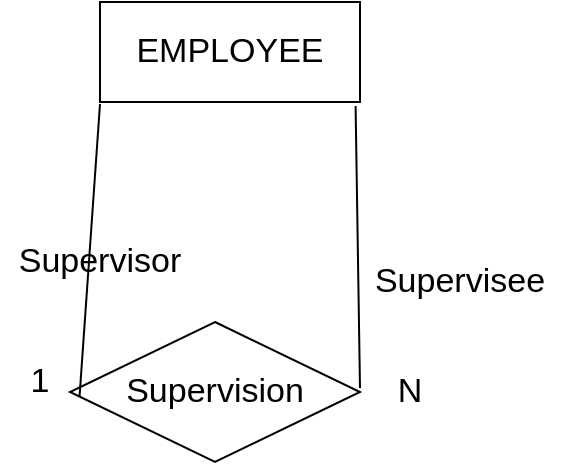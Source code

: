 <mxfile version="12.2.2" type="device" pages="1"><diagram name="Page-1" id="8378b5f6-a2b2-b727-a746-972ab9d02e00"><mxGraphModel dx="932" dy="591" grid="1" gridSize="10" guides="1" tooltips="1" connect="0" arrows="1" fold="1" page="1" pageScale="1.5" pageWidth="1169" pageHeight="827" background="#ffffff" math="0" shadow="0"><root><mxCell id="0"/><mxCell id="1" parent="0"/><mxCell id="5OoO6wQEEdEFlZRHZm8N-69" value="EMPLOYEE" style="rounded=0;whiteSpace=wrap;html=1;fontSize=17;" parent="1" vertex="1"><mxGeometry x="70" y="80" width="130" height="50" as="geometry"/></mxCell><mxCell id="5OoO6wQEEdEFlZRHZm8N-70" value="Supervision" style="rhombus;whiteSpace=wrap;html=1;fontSize=17;align=center;" parent="1" vertex="1"><mxGeometry x="55" y="240" width="145" height="70" as="geometry"/></mxCell><mxCell id="5OoO6wQEEdEFlZRHZm8N-73" value="" style="endArrow=none;html=1;fontSize=19;entryX=0.983;entryY=1.04;entryDx=0;entryDy=0;entryPerimeter=0;exitX=1;exitY=0.471;exitDx=0;exitDy=0;exitPerimeter=0;" parent="1" source="5OoO6wQEEdEFlZRHZm8N-70" target="5OoO6wQEEdEFlZRHZm8N-69" edge="1"><mxGeometry width="50" height="50" relative="1" as="geometry"><mxPoint x="214" y="293" as="sourcePoint"/><mxPoint x="254" y="40" as="targetPoint"/></mxGeometry></mxCell><mxCell id="TIs4W_C5sWVjOMTfjTRI-1" value="" style="endArrow=none;html=1;fontSize=19;exitX=0;exitY=1.02;exitDx=0;exitDy=0;exitPerimeter=0;entryX=0.033;entryY=0.529;entryDx=0;entryDy=0;entryPerimeter=0;" edge="1" parent="1" source="5OoO6wQEEdEFlZRHZm8N-69" target="5OoO6wQEEdEFlZRHZm8N-70"><mxGeometry width="50" height="50" relative="1" as="geometry"><mxPoint x="320" y="49" as="sourcePoint"/><mxPoint x="250" y="41" as="targetPoint"/></mxGeometry></mxCell><mxCell id="TIs4W_C5sWVjOMTfjTRI-12" value="Supervisee" style="text;html=1;strokeColor=none;fillColor=none;align=center;verticalAlign=middle;whiteSpace=wrap;rounded=0;fontSize=17;" vertex="1" parent="1"><mxGeometry x="200" y="210" width="100" height="20" as="geometry"/></mxCell><mxCell id="TIs4W_C5sWVjOMTfjTRI-13" value="Supervisor" style="text;html=1;strokeColor=none;fillColor=none;align=center;verticalAlign=middle;whiteSpace=wrap;rounded=0;fontSize=17;" vertex="1" parent="1"><mxGeometry x="20" y="200" width="100" height="20" as="geometry"/></mxCell><mxCell id="TIs4W_C5sWVjOMTfjTRI-14" value="1" style="text;html=1;strokeColor=none;fillColor=none;align=center;verticalAlign=middle;whiteSpace=wrap;rounded=0;fontSize=17;" vertex="1" parent="1"><mxGeometry x="20" y="260" width="40" height="20" as="geometry"/></mxCell><mxCell id="TIs4W_C5sWVjOMTfjTRI-15" value="N" style="text;html=1;strokeColor=none;fillColor=none;align=center;verticalAlign=middle;whiteSpace=wrap;rounded=0;fontSize=17;" vertex="1" parent="1"><mxGeometry x="210" y="265" width="30" height="20" as="geometry"/></mxCell></root></mxGraphModel></diagram></mxfile>